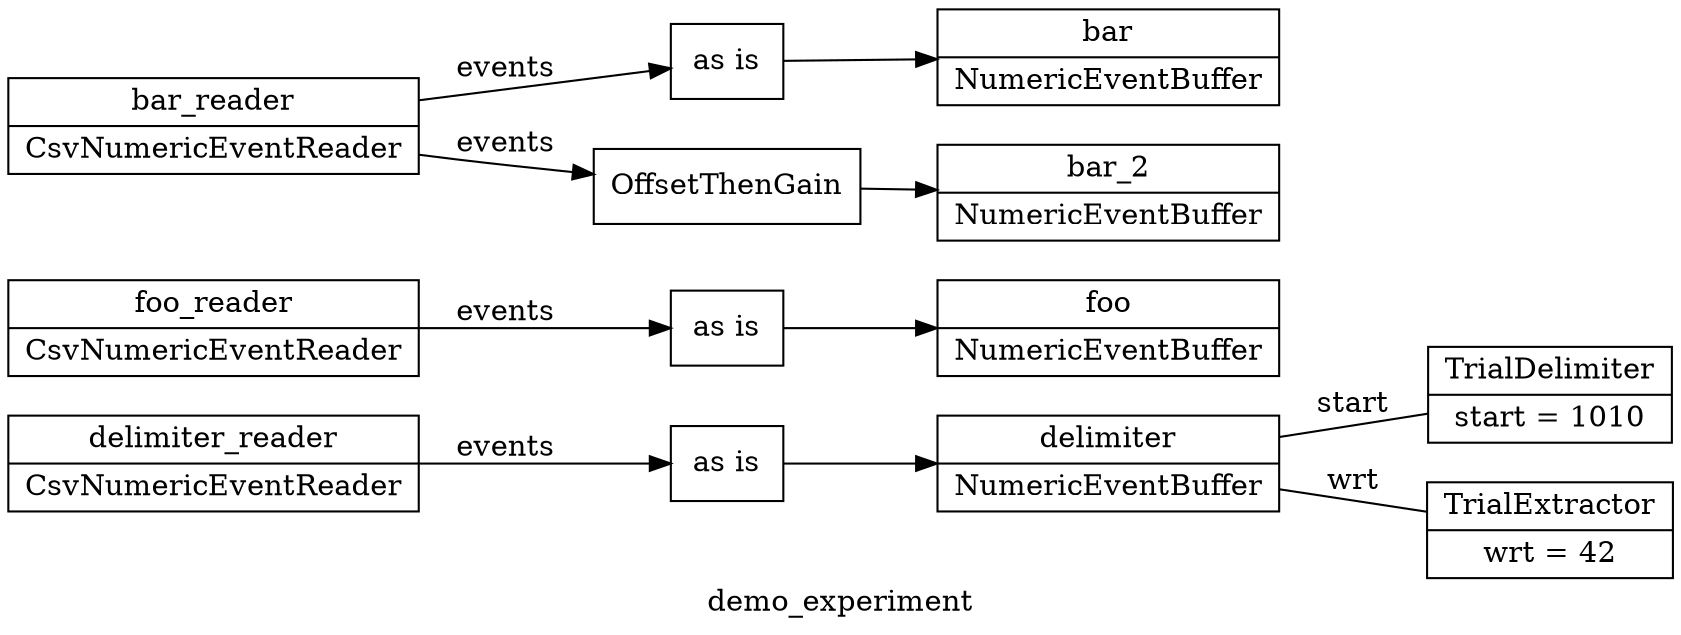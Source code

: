 digraph demo_experiment {
	graph [label=demo_experiment rankdir=LR]
	delimiter_reader [label="delimiter_reader|CsvNumericEventReader" shape=record]
	foo_reader [label="foo_reader|CsvNumericEventReader" shape=record]
	bar_reader [label="bar_reader|CsvNumericEventReader" shape=record]
	delimiter [label="delimiter|NumericEventBuffer" shape=record]
	foo [label="foo|NumericEventBuffer" shape=record]
	bar [label="bar|NumericEventBuffer" shape=record]
	bar_2 [label="bar_2|NumericEventBuffer" shape=record]
	delimiter_reader_route_0 [label="as is" shape=record]
	delimiter_reader -> delimiter_reader_route_0 [label=events]
	delimiter_reader_route_0 -> delimiter
	foo_reader_route_0 [label="as is" shape=record]
	foo_reader -> foo_reader_route_0 [label=events]
	foo_reader_route_0 -> foo
	bar_reader_route_0 [label="as is" shape=record]
	bar_reader -> bar_reader_route_0 [label=events]
	bar_reader_route_0 -> bar
	bar_reader_route_1 [label=OffsetThenGain shape=record]
	bar_reader -> bar_reader_route_1 [label=events]
	bar_reader_route_1 -> bar_2
	trial_delimiter [label="TrialDelimiter|start = 1010" shape=record]
	delimiter -> trial_delimiter [label=start arrowhead=none arrowtail=none]
	trial_extractor [label="TrialExtractor|wrt = 42" shape=record]
	delimiter -> trial_extractor [label=wrt arrowhead=none arrowtail=none]
}
